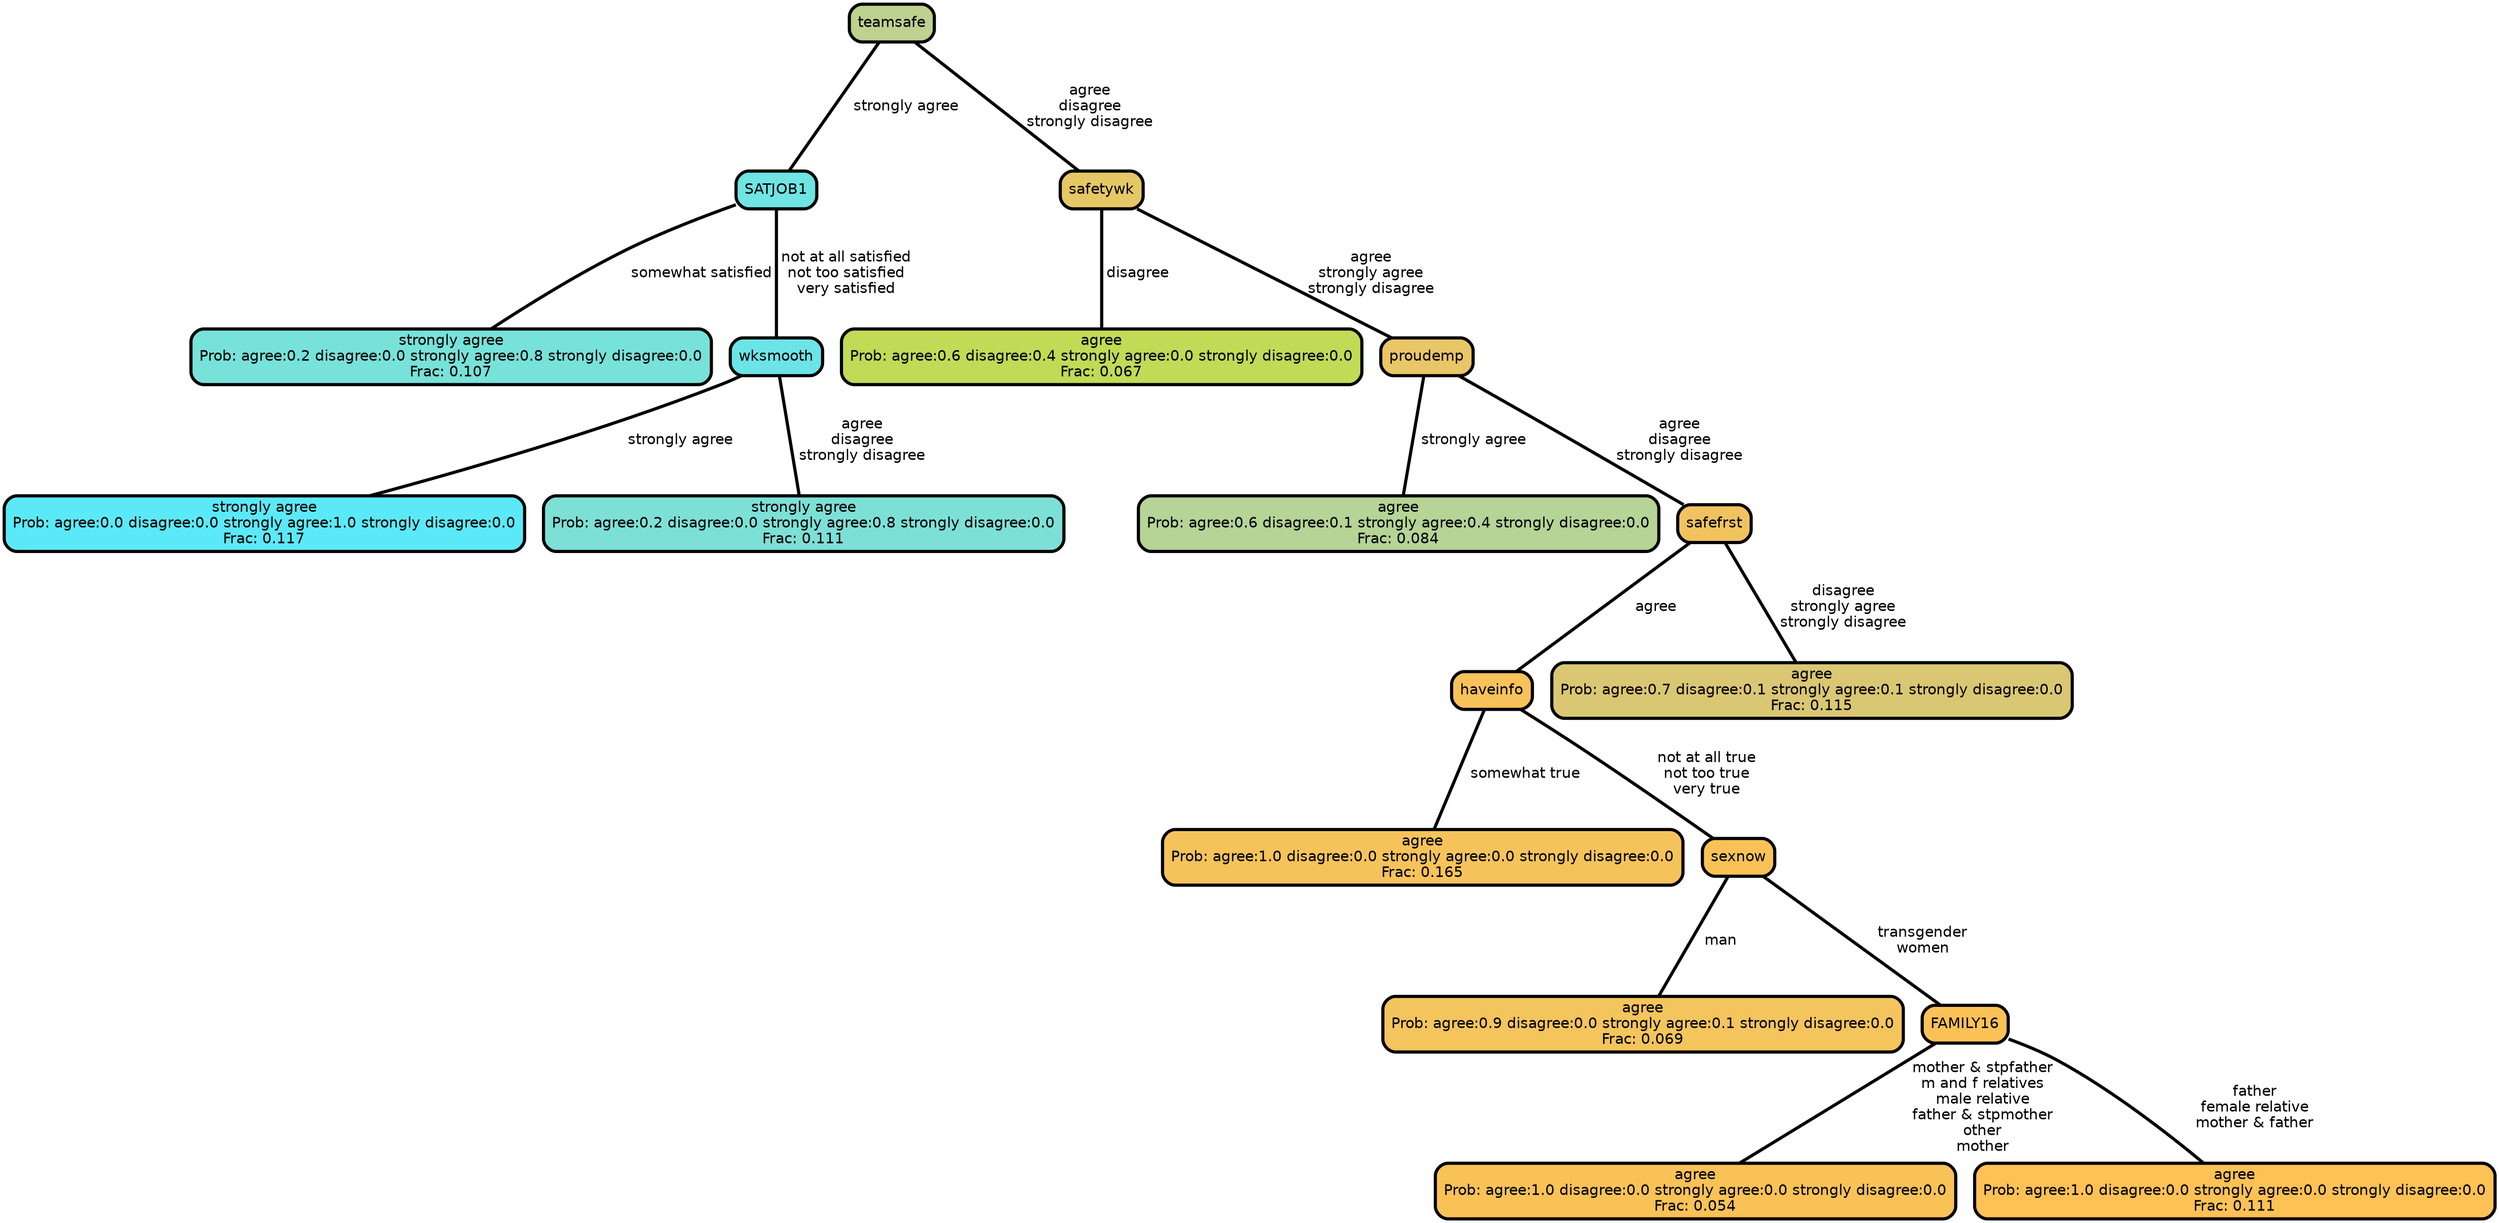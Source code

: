 graph Tree {
node [shape=box, style="filled, rounded",color="black",penwidth="3",fontcolor="black",                 fontname=helvetica] ;
graph [ranksep="0 equally", splines=straight,                 bgcolor=transparent, dpi=200] ;
edge [fontname=helvetica, color=black] ;
0 [label="strongly agree
Prob: agree:0.2 disagree:0.0 strongly agree:0.8 strongly disagree:0.0
Frac: 0.107", fillcolor="#77e2d9"] ;
1 [label="SATJOB1", fillcolor="#6fe4e3"] ;
2 [label="strongly agree
Prob: agree:0.0 disagree:0.0 strongly agree:1.0 strongly disagree:0.0
Frac: 0.117", fillcolor="#5be9f7"] ;
3 [label="wksmooth", fillcolor="#6ce4e7"] ;
4 [label="strongly agree
Prob: agree:0.2 disagree:0.0 strongly agree:0.8 strongly disagree:0.0
Frac: 0.111", fillcolor="#7de0d7"] ;
5 [label="teamsafe", fillcolor="#bed18f"] ;
6 [label="agree
Prob: agree:0.6 disagree:0.4 strongly agree:0.0 strongly disagree:0.0
Frac: 0.067", fillcolor="#c2da55"] ;
7 [label="safetywk", fillcolor="#e5c865"] ;
8 [label="agree
Prob: agree:0.6 disagree:0.1 strongly agree:0.4 strongly disagree:0.0
Frac: 0.084", fillcolor="#b5d496"] ;
9 [label="proudemp", fillcolor="#e9c667"] ;
10 [label="agree
Prob: agree:1.0 disagree:0.0 strongly agree:0.0 strongly disagree:0.0
Frac: 0.165", fillcolor="#f6c35b"] ;
11 [label="haveinfo", fillcolor="#f8c25a"] ;
12 [label="agree
Prob: agree:0.9 disagree:0.0 strongly agree:0.1 strongly disagree:0.0
Frac: 0.069", fillcolor="#f4c45d"] ;
13 [label="sexnow", fillcolor="#f9c258"] ;
14 [label="agree
Prob: agree:1.0 disagree:0.0 strongly agree:0.0 strongly disagree:0.0
Frac: 0.054", fillcolor="#f9c257"] ;
15 [label="FAMILY16", fillcolor="#fcc156"] ;
16 [label="agree
Prob: agree:1.0 disagree:0.0 strongly agree:0.0 strongly disagree:0.0
Frac: 0.111", fillcolor="#fdc156"] ;
17 [label="safefrst", fillcolor="#f1c35f"] ;
18 [label="agree
Prob: agree:0.7 disagree:0.1 strongly agree:0.1 strongly disagree:0.0
Frac: 0.115", fillcolor="#dac773"] ;
1 -- 0 [label=" somewhat satisfied",penwidth=3] ;
1 -- 3 [label=" not at all satisfied\n not too satisfied\n very satisfied",penwidth=3] ;
3 -- 2 [label=" strongly agree",penwidth=3] ;
3 -- 4 [label=" agree\n disagree\n strongly disagree",penwidth=3] ;
5 -- 1 [label=" strongly agree",penwidth=3] ;
5 -- 7 [label=" agree\n disagree\n strongly disagree",penwidth=3] ;
7 -- 6 [label=" disagree",penwidth=3] ;
7 -- 9 [label=" agree\n strongly agree\n strongly disagree",penwidth=3] ;
9 -- 8 [label=" strongly agree",penwidth=3] ;
9 -- 17 [label=" agree\n disagree\n strongly disagree",penwidth=3] ;
11 -- 10 [label=" somewhat true",penwidth=3] ;
11 -- 13 [label=" not at all true\n not too true\n very true",penwidth=3] ;
13 -- 12 [label=" man",penwidth=3] ;
13 -- 15 [label=" transgender\n women",penwidth=3] ;
15 -- 14 [label=" mother & stpfather\n m and f relatives\n male relative\n father & stpmother\n other\n mother",penwidth=3] ;
15 -- 16 [label=" father\n female relative\n mother & father",penwidth=3] ;
17 -- 11 [label=" agree",penwidth=3] ;
17 -- 18 [label=" disagree\n strongly agree\n strongly disagree",penwidth=3] ;
{rank = same;}}